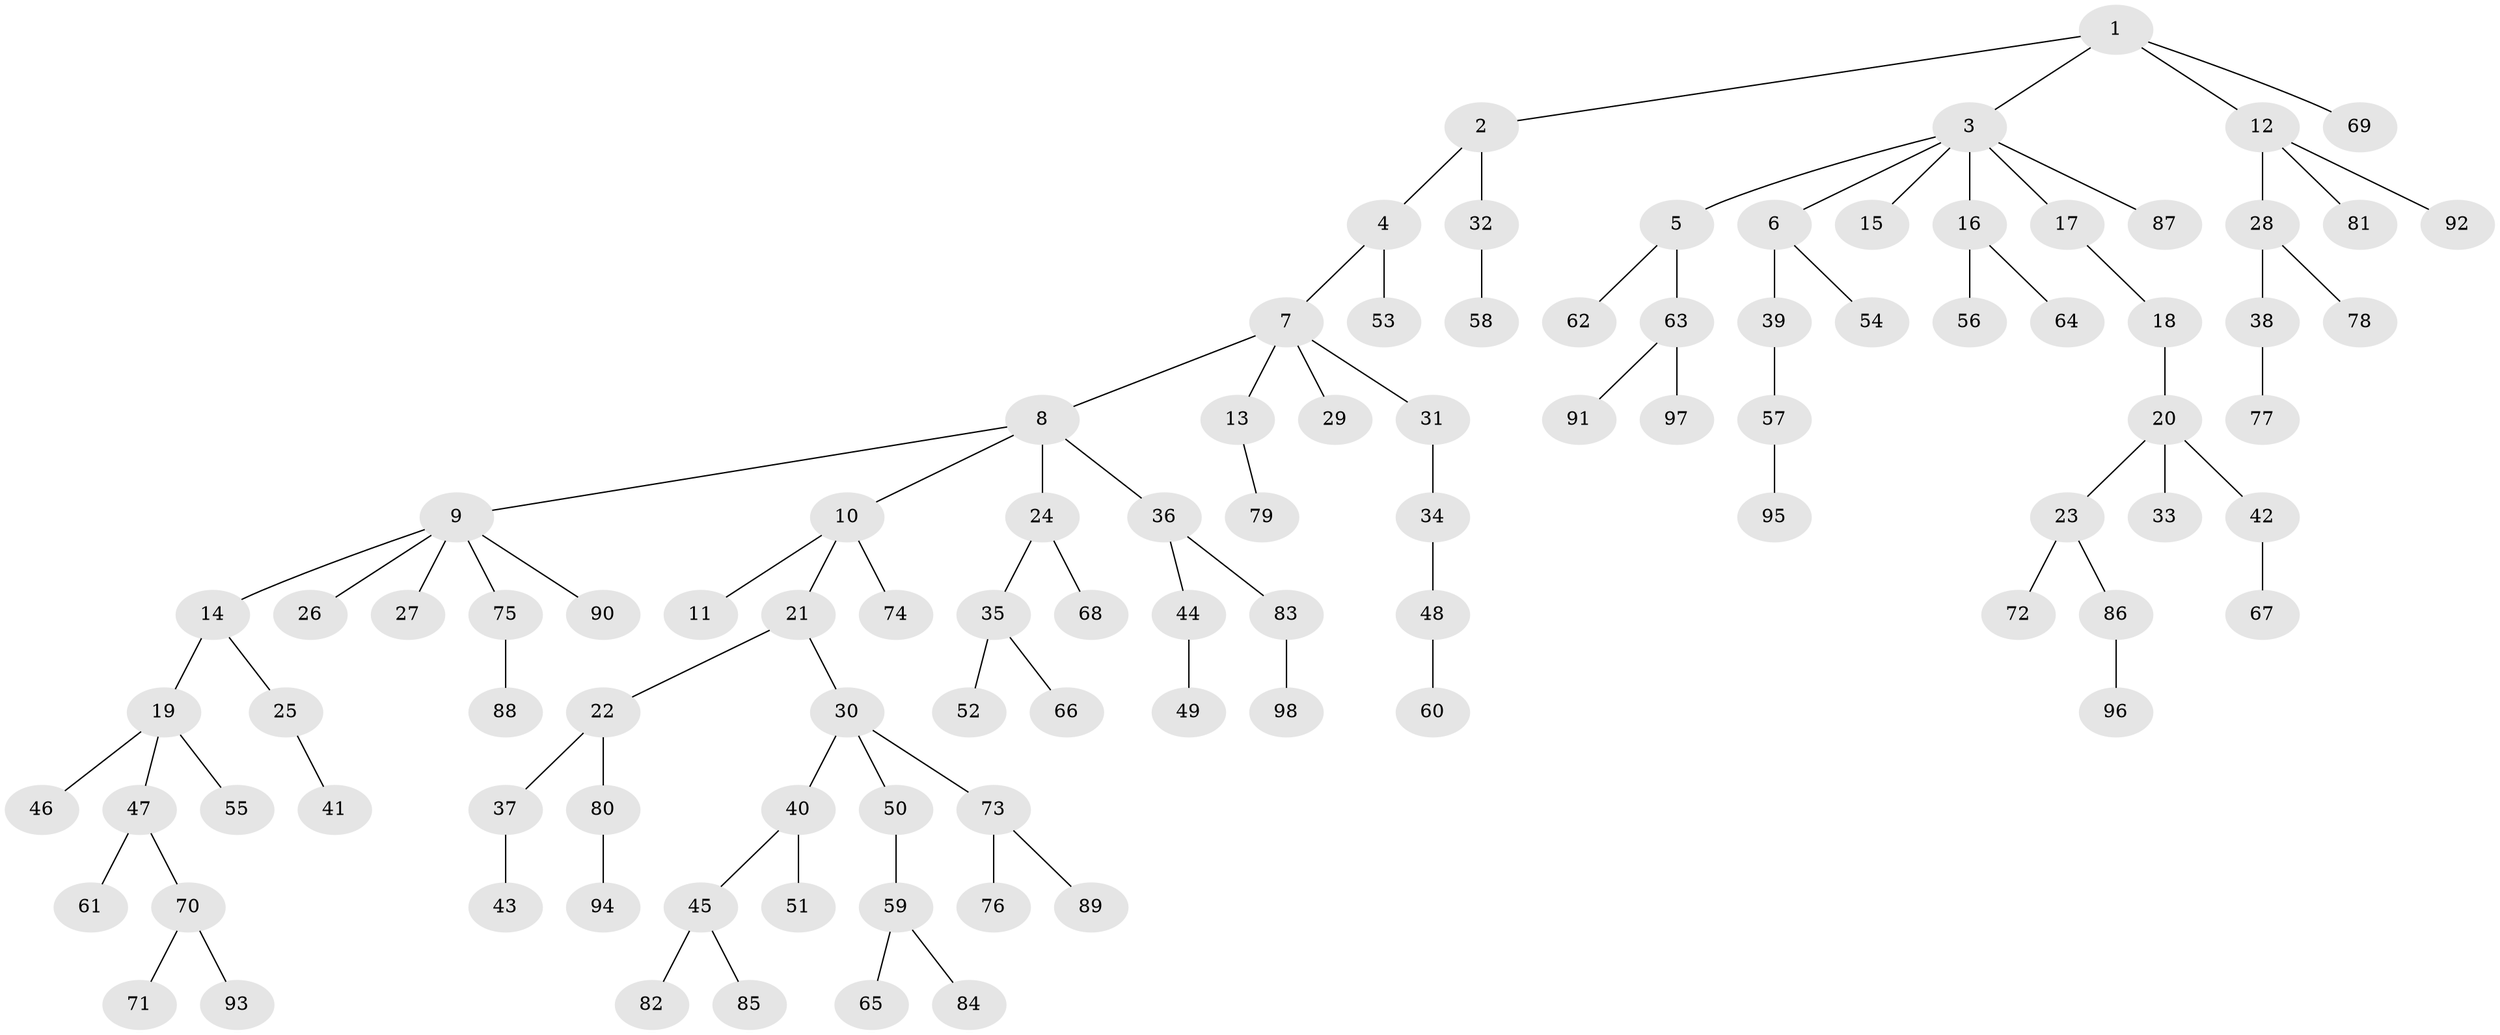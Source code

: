 // coarse degree distribution, {3: 0.14285714285714285, 6: 0.015873015873015872, 2: 0.30158730158730157, 5: 0.031746031746031744, 9: 0.015873015873015872, 4: 0.015873015873015872, 1: 0.47619047619047616}
// Generated by graph-tools (version 1.1) at 2025/24/03/03/25 07:24:06]
// undirected, 98 vertices, 97 edges
graph export_dot {
graph [start="1"]
  node [color=gray90,style=filled];
  1;
  2;
  3;
  4;
  5;
  6;
  7;
  8;
  9;
  10;
  11;
  12;
  13;
  14;
  15;
  16;
  17;
  18;
  19;
  20;
  21;
  22;
  23;
  24;
  25;
  26;
  27;
  28;
  29;
  30;
  31;
  32;
  33;
  34;
  35;
  36;
  37;
  38;
  39;
  40;
  41;
  42;
  43;
  44;
  45;
  46;
  47;
  48;
  49;
  50;
  51;
  52;
  53;
  54;
  55;
  56;
  57;
  58;
  59;
  60;
  61;
  62;
  63;
  64;
  65;
  66;
  67;
  68;
  69;
  70;
  71;
  72;
  73;
  74;
  75;
  76;
  77;
  78;
  79;
  80;
  81;
  82;
  83;
  84;
  85;
  86;
  87;
  88;
  89;
  90;
  91;
  92;
  93;
  94;
  95;
  96;
  97;
  98;
  1 -- 2;
  1 -- 3;
  1 -- 12;
  1 -- 69;
  2 -- 4;
  2 -- 32;
  3 -- 5;
  3 -- 6;
  3 -- 15;
  3 -- 16;
  3 -- 17;
  3 -- 87;
  4 -- 7;
  4 -- 53;
  5 -- 62;
  5 -- 63;
  6 -- 39;
  6 -- 54;
  7 -- 8;
  7 -- 13;
  7 -- 29;
  7 -- 31;
  8 -- 9;
  8 -- 10;
  8 -- 24;
  8 -- 36;
  9 -- 14;
  9 -- 26;
  9 -- 27;
  9 -- 75;
  9 -- 90;
  10 -- 11;
  10 -- 21;
  10 -- 74;
  12 -- 28;
  12 -- 81;
  12 -- 92;
  13 -- 79;
  14 -- 19;
  14 -- 25;
  16 -- 56;
  16 -- 64;
  17 -- 18;
  18 -- 20;
  19 -- 46;
  19 -- 47;
  19 -- 55;
  20 -- 23;
  20 -- 33;
  20 -- 42;
  21 -- 22;
  21 -- 30;
  22 -- 37;
  22 -- 80;
  23 -- 72;
  23 -- 86;
  24 -- 35;
  24 -- 68;
  25 -- 41;
  28 -- 38;
  28 -- 78;
  30 -- 40;
  30 -- 50;
  30 -- 73;
  31 -- 34;
  32 -- 58;
  34 -- 48;
  35 -- 52;
  35 -- 66;
  36 -- 44;
  36 -- 83;
  37 -- 43;
  38 -- 77;
  39 -- 57;
  40 -- 45;
  40 -- 51;
  42 -- 67;
  44 -- 49;
  45 -- 82;
  45 -- 85;
  47 -- 61;
  47 -- 70;
  48 -- 60;
  50 -- 59;
  57 -- 95;
  59 -- 65;
  59 -- 84;
  63 -- 91;
  63 -- 97;
  70 -- 71;
  70 -- 93;
  73 -- 76;
  73 -- 89;
  75 -- 88;
  80 -- 94;
  83 -- 98;
  86 -- 96;
}
